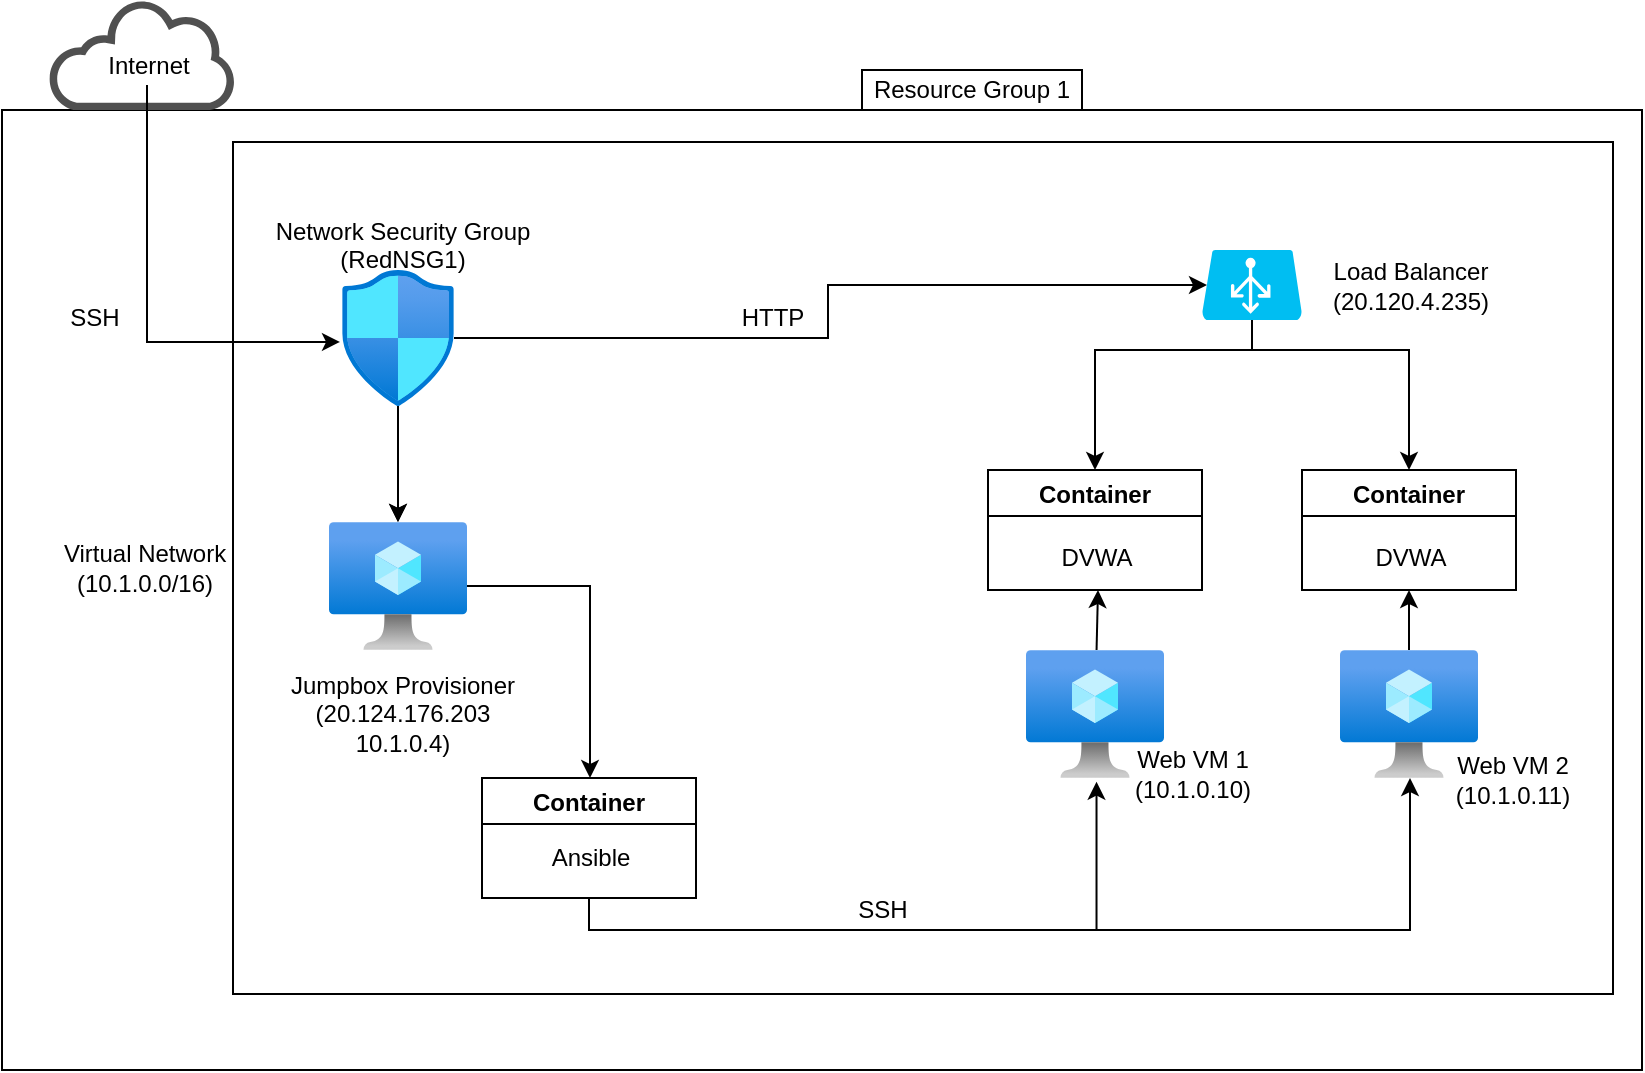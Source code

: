 <mxfile version="15.9.4" type="device"><diagram id="Hemzi3rHVF7mQBIGbF44" name="Page-1"><mxGraphModel dx="1278" dy="564" grid="1" gridSize="10" guides="1" tooltips="1" connect="1" arrows="1" fold="1" page="1" pageScale="1" pageWidth="850" pageHeight="1100" math="0" shadow="0"><root><mxCell id="0"/><mxCell id="1" parent="0"/><mxCell id="tv6pskGtVeIOZBTrap_C-4" value="" style="whiteSpace=wrap;html=1;" vertex="1" parent="1"><mxGeometry x="20" y="60" width="820" height="480" as="geometry"/></mxCell><mxCell id="OuKh2y4L-wjrX2glmdd7-73" value="" style="whiteSpace=wrap;html=1;" parent="1" vertex="1"><mxGeometry x="135.5" y="76" width="690" height="426" as="geometry"/></mxCell><mxCell id="OuKh2y4L-wjrX2glmdd7-2" value="" style="sketch=0;pointerEvents=1;shadow=0;dashed=0;html=1;strokeColor=none;fillColor=#505050;labelPosition=center;verticalLabelPosition=bottom;outlineConnect=0;verticalAlign=top;align=center;shape=mxgraph.office.clouds.cloud;" parent="1" vertex="1"><mxGeometry x="43.5" y="5" width="94" height="55" as="geometry"/></mxCell><mxCell id="OuKh2y4L-wjrX2glmdd7-20" value="" style="edgeStyle=none;rounded=0;orthogonalLoop=1;jettySize=auto;html=1;" parent="1" source="OuKh2y4L-wjrX2glmdd7-9" target="OuKh2y4L-wjrX2glmdd7-10" edge="1"><mxGeometry relative="1" as="geometry"/></mxCell><mxCell id="OuKh2y4L-wjrX2glmdd7-21" value="" style="edgeStyle=none;rounded=0;orthogonalLoop=1;jettySize=auto;html=1;" parent="1" source="OuKh2y4L-wjrX2glmdd7-9" target="OuKh2y4L-wjrX2glmdd7-10" edge="1"><mxGeometry relative="1" as="geometry"/></mxCell><mxCell id="tv6pskGtVeIOZBTrap_C-3" style="edgeStyle=orthogonalEdgeStyle;rounded=0;orthogonalLoop=1;jettySize=auto;html=1;entryX=0.05;entryY=0.5;entryDx=0;entryDy=0;entryPerimeter=0;" edge="1" parent="1" source="OuKh2y4L-wjrX2glmdd7-9" target="OuKh2y4L-wjrX2glmdd7-40"><mxGeometry relative="1" as="geometry"/></mxCell><mxCell id="OuKh2y4L-wjrX2glmdd7-9" value="" style="aspect=fixed;html=1;points=[];align=center;image;fontSize=12;image=img/lib/azure2/networking/Network_Security_Groups.svg;" parent="1" vertex="1"><mxGeometry x="190" y="140" width="56.0" height="68" as="geometry"/></mxCell><mxCell id="OuKh2y4L-wjrX2glmdd7-68" style="edgeStyle=elbowEdgeStyle;rounded=0;orthogonalLoop=1;jettySize=auto;html=1;entryX=0.5;entryY=0;entryDx=0;entryDy=0;" parent="1" source="OuKh2y4L-wjrX2glmdd7-10" target="OuKh2y4L-wjrX2glmdd7-13" edge="1"><mxGeometry relative="1" as="geometry"><Array as="points"><mxPoint x="314" y="350"/></Array></mxGeometry></mxCell><mxCell id="OuKh2y4L-wjrX2glmdd7-10" value="" style="aspect=fixed;html=1;points=[];align=center;image;fontSize=12;image=img/lib/azure2/compute/Virtual_Machine.svg;" parent="1" vertex="1"><mxGeometry x="183.5" y="266" width="69" height="64" as="geometry"/></mxCell><mxCell id="OuKh2y4L-wjrX2glmdd7-36" style="edgeStyle=none;rounded=0;orthogonalLoop=1;jettySize=auto;html=1;entryX=0.5;entryY=1;entryDx=0;entryDy=0;" parent="1" source="OuKh2y4L-wjrX2glmdd7-11" target="OuKh2y4L-wjrX2glmdd7-14" edge="1"><mxGeometry relative="1" as="geometry"/></mxCell><mxCell id="OuKh2y4L-wjrX2glmdd7-11" value="" style="aspect=fixed;html=1;points=[];align=center;image;fontSize=12;image=img/lib/azure2/compute/Virtual_Machine.svg;" parent="1" vertex="1"><mxGeometry x="689" y="330" width="69" height="64" as="geometry"/></mxCell><mxCell id="OuKh2y4L-wjrX2glmdd7-26" style="edgeStyle=none;rounded=0;orthogonalLoop=1;jettySize=auto;html=1;entryX=0.53;entryY=1.3;entryDx=0;entryDy=0;entryPerimeter=0;" parent="1" source="OuKh2y4L-wjrX2glmdd7-12" target="OuKh2y4L-wjrX2glmdd7-38" edge="1"><mxGeometry relative="1" as="geometry"><mxPoint x="567" y="304" as="targetPoint"/></mxGeometry></mxCell><mxCell id="OuKh2y4L-wjrX2glmdd7-12" value="" style="aspect=fixed;html=1;points=[];align=center;image;fontSize=12;image=img/lib/azure2/compute/Virtual_Machine.svg;" parent="1" vertex="1"><mxGeometry x="532" y="330" width="69" height="64" as="geometry"/></mxCell><mxCell id="OuKh2y4L-wjrX2glmdd7-69" style="edgeStyle=elbowEdgeStyle;rounded=0;orthogonalLoop=1;jettySize=auto;html=1;entryX=0.511;entryY=1.029;entryDx=0;entryDy=0;entryPerimeter=0;" parent="1" source="OuKh2y4L-wjrX2glmdd7-13" target="OuKh2y4L-wjrX2glmdd7-12" edge="1"><mxGeometry relative="1" as="geometry"><Array as="points"><mxPoint x="567" y="470"/></Array></mxGeometry></mxCell><mxCell id="OuKh2y4L-wjrX2glmdd7-70" style="edgeStyle=elbowEdgeStyle;rounded=0;orthogonalLoop=1;jettySize=auto;html=1;entryX=0.507;entryY=1;entryDx=0;entryDy=0;entryPerimeter=0;" parent="1" target="OuKh2y4L-wjrX2glmdd7-11" edge="1"><mxGeometry relative="1" as="geometry"><mxPoint x="420" y="470" as="sourcePoint"/><mxPoint x="720" y="390" as="targetPoint"/><Array as="points"><mxPoint x="724" y="440"/></Array></mxGeometry></mxCell><mxCell id="OuKh2y4L-wjrX2glmdd7-13" value="Container" style="swimlane;" parent="1" vertex="1"><mxGeometry x="260" y="394" width="107" height="60" as="geometry"><mxRectangle x="406" y="334" width="90" height="23" as="alternateBounds"/></mxGeometry></mxCell><mxCell id="OuKh2y4L-wjrX2glmdd7-35" value="Ansible" style="text;html=1;align=center;verticalAlign=middle;resizable=0;points=[];autosize=1;strokeColor=none;fillColor=none;" parent="OuKh2y4L-wjrX2glmdd7-13" vertex="1"><mxGeometry x="28.5" y="30" width="50" height="20" as="geometry"/></mxCell><mxCell id="OuKh2y4L-wjrX2glmdd7-14" value="Container" style="swimlane;" parent="1" vertex="1"><mxGeometry x="670" y="240" width="107" height="60" as="geometry"/></mxCell><mxCell id="OuKh2y4L-wjrX2glmdd7-37" value="DVWA" style="text;html=1;align=center;verticalAlign=middle;resizable=0;points=[];autosize=1;strokeColor=none;fillColor=none;" parent="OuKh2y4L-wjrX2glmdd7-14" vertex="1"><mxGeometry x="28.5" y="34" width="50" height="20" as="geometry"/></mxCell><mxCell id="OuKh2y4L-wjrX2glmdd7-15" value="Container" style="swimlane;" parent="1" vertex="1"><mxGeometry x="513" y="240" width="107" height="60" as="geometry"/></mxCell><mxCell id="OuKh2y4L-wjrX2glmdd7-38" value="DVWA" style="text;html=1;align=center;verticalAlign=middle;resizable=0;points=[];autosize=1;strokeColor=none;fillColor=none;" parent="OuKh2y4L-wjrX2glmdd7-15" vertex="1"><mxGeometry x="28.5" y="34" width="50" height="20" as="geometry"/></mxCell><mxCell id="tv6pskGtVeIOZBTrap_C-1" style="edgeStyle=orthogonalEdgeStyle;rounded=0;orthogonalLoop=1;jettySize=auto;html=1;entryX=-0.018;entryY=0.529;entryDx=0;entryDy=0;entryPerimeter=0;" edge="1" parent="1" source="OuKh2y4L-wjrX2glmdd7-30" target="OuKh2y4L-wjrX2glmdd7-9"><mxGeometry relative="1" as="geometry"><Array as="points"><mxPoint x="93" y="176"/></Array></mxGeometry></mxCell><mxCell id="OuKh2y4L-wjrX2glmdd7-30" value="Internet" style="text;html=1;align=center;verticalAlign=middle;resizable=0;points=[];autosize=1;strokeColor=none;fillColor=none;" parent="1" vertex="1"><mxGeometry x="67.5" y="27.5" width="50" height="20" as="geometry"/></mxCell><mxCell id="OuKh2y4L-wjrX2glmdd7-32" value="&lt;div&gt;Virtual Network&lt;/div&gt;&lt;div&gt;(10.1.0.0/16)&lt;/div&gt;" style="text;html=1;align=center;verticalAlign=middle;resizable=0;points=[];autosize=1;strokeColor=none;fillColor=none;" parent="1" vertex="1"><mxGeometry x="45.5" y="274" width="90" height="30" as="geometry"/></mxCell><mxCell id="OuKh2y4L-wjrX2glmdd7-33" value="&lt;div&gt;Network Security Group&lt;/div&gt;&lt;div&gt;(RedNSG1)&lt;/div&gt;&lt;div&gt;&lt;br&gt;&lt;/div&gt;" style="text;html=1;align=center;verticalAlign=middle;resizable=0;points=[];autosize=1;strokeColor=none;fillColor=none;" parent="1" vertex="1"><mxGeometry x="150" y="110" width="140" height="50" as="geometry"/></mxCell><mxCell id="OuKh2y4L-wjrX2glmdd7-39" value="SSH" style="text;html=1;align=center;verticalAlign=middle;resizable=0;points=[];autosize=1;strokeColor=none;fillColor=none;" parent="1" vertex="1"><mxGeometry x="45.5" y="154" width="40" height="20" as="geometry"/></mxCell><mxCell id="OuKh2y4L-wjrX2glmdd7-46" style="edgeStyle=orthogonalEdgeStyle;rounded=0;orthogonalLoop=1;jettySize=auto;html=1;entryX=0.5;entryY=0;entryDx=0;entryDy=0;" parent="1" source="OuKh2y4L-wjrX2glmdd7-40" target="OuKh2y4L-wjrX2glmdd7-14" edge="1"><mxGeometry relative="1" as="geometry"><Array as="points"><mxPoint x="645" y="180"/><mxPoint x="724" y="180"/></Array></mxGeometry></mxCell><mxCell id="tv6pskGtVeIOZBTrap_C-2" style="edgeStyle=orthogonalEdgeStyle;rounded=0;orthogonalLoop=1;jettySize=auto;html=1;entryX=0.5;entryY=0;entryDx=0;entryDy=0;" edge="1" parent="1" source="OuKh2y4L-wjrX2glmdd7-40" target="OuKh2y4L-wjrX2glmdd7-15"><mxGeometry relative="1" as="geometry"><Array as="points"><mxPoint x="645" y="180"/><mxPoint x="567" y="180"/></Array></mxGeometry></mxCell><mxCell id="OuKh2y4L-wjrX2glmdd7-40" value="" style="verticalLabelPosition=bottom;html=1;verticalAlign=top;align=center;strokeColor=none;fillColor=#00BEF2;shape=mxgraph.azure.azure_load_balancer;" parent="1" vertex="1"><mxGeometry x="620" y="130" width="50" height="35" as="geometry"/></mxCell><mxCell id="OuKh2y4L-wjrX2glmdd7-47" value="HTTP" style="text;html=1;align=center;verticalAlign=middle;resizable=0;points=[];autosize=1;strokeColor=none;fillColor=none;" parent="1" vertex="1"><mxGeometry x="380" y="154" width="50" height="20" as="geometry"/></mxCell><mxCell id="OuKh2y4L-wjrX2glmdd7-34" value="&lt;div&gt;Jumpbox Provisioner&lt;br&gt;&lt;/div&gt;&lt;div&gt;(20.124.176.203&lt;/div&gt;&lt;div&gt;10.1.0.4)&lt;br&gt;&lt;/div&gt;" style="text;html=1;align=center;verticalAlign=middle;resizable=0;points=[];autosize=1;strokeColor=none;fillColor=none;" parent="1" vertex="1"><mxGeometry x="160" y="337" width="120" height="50" as="geometry"/></mxCell><mxCell id="OuKh2y4L-wjrX2glmdd7-52" value="&lt;div&gt;Load Balancer&lt;/div&gt;&lt;div&gt;(20.120.4.235)&lt;br&gt;&lt;/div&gt;" style="text;html=1;align=center;verticalAlign=middle;resizable=0;points=[];autosize=1;strokeColor=none;fillColor=none;" parent="1" vertex="1"><mxGeometry x="678.5" y="132.5" width="90" height="30" as="geometry"/></mxCell><mxCell id="OuKh2y4L-wjrX2glmdd7-53" value="&lt;div&gt;Web VM 1&lt;/div&gt;&lt;div&gt;(10.1.0.10)&lt;br&gt;&lt;/div&gt;" style="text;html=1;align=center;verticalAlign=middle;resizable=0;points=[];autosize=1;strokeColor=none;fillColor=none;" parent="1" vertex="1"><mxGeometry x="580" y="377" width="70" height="30" as="geometry"/></mxCell><mxCell id="OuKh2y4L-wjrX2glmdd7-54" value="&lt;div&gt;Web VM 2&lt;/div&gt;&lt;div&gt;(10.1.0.11)&lt;br&gt;&lt;/div&gt;" style="text;html=1;align=center;verticalAlign=middle;resizable=0;points=[];autosize=1;strokeColor=none;fillColor=none;" parent="1" vertex="1"><mxGeometry x="740" y="380" width="70" height="30" as="geometry"/></mxCell><mxCell id="OuKh2y4L-wjrX2glmdd7-72" value="SSH" style="text;html=1;align=center;verticalAlign=middle;resizable=0;points=[];autosize=1;strokeColor=none;fillColor=none;" parent="1" vertex="1"><mxGeometry x="440" y="450" width="40" height="20" as="geometry"/></mxCell><mxCell id="tv6pskGtVeIOZBTrap_C-5" value="Resource Group 1" style="whiteSpace=wrap;html=1;" vertex="1" parent="1"><mxGeometry x="450" y="40" width="110" height="20" as="geometry"/></mxCell></root></mxGraphModel></diagram></mxfile>